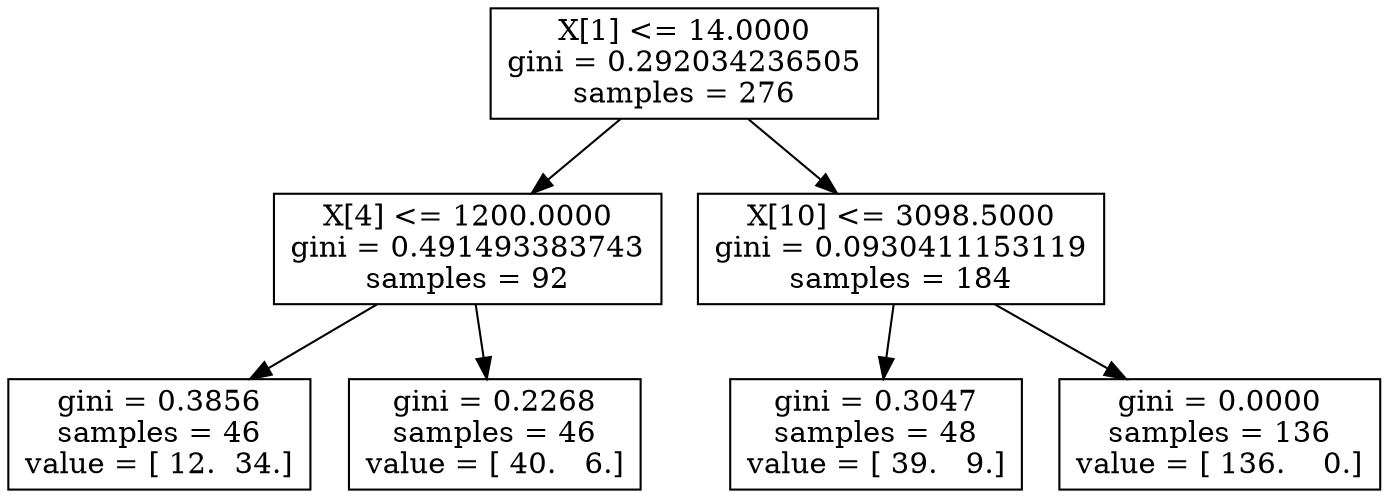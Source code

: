 digraph Tree {
0 [label="X[1] <= 14.0000\ngini = 0.292034236505\nsamples = 276", shape="box"] ;
1 [label="X[4] <= 1200.0000\ngini = 0.491493383743\nsamples = 92", shape="box"] ;
0 -> 1 ;
2 [label="gini = 0.3856\nsamples = 46\nvalue = [ 12.  34.]", shape="box"] ;
1 -> 2 ;
3 [label="gini = 0.2268\nsamples = 46\nvalue = [ 40.   6.]", shape="box"] ;
1 -> 3 ;
4 [label="X[10] <= 3098.5000\ngini = 0.0930411153119\nsamples = 184", shape="box"] ;
0 -> 4 ;
5 [label="gini = 0.3047\nsamples = 48\nvalue = [ 39.   9.]", shape="box"] ;
4 -> 5 ;
6 [label="gini = 0.0000\nsamples = 136\nvalue = [ 136.    0.]", shape="box"] ;
4 -> 6 ;
}